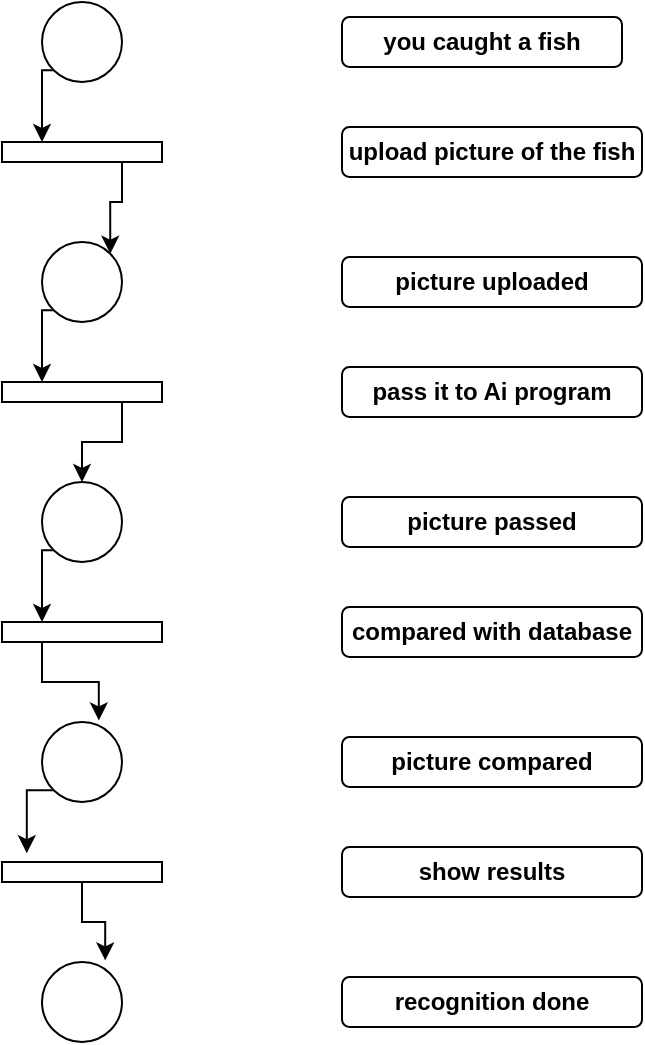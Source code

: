 <mxfile version="14.4.9" type="github">
  <diagram id="Kvs5fgtRap4jAYM1YzB1" name="Page-1">
    <mxGraphModel dx="1221" dy="615" grid="1" gridSize="10" guides="1" tooltips="1" connect="1" arrows="1" fold="1" page="1" pageScale="1" pageWidth="850" pageHeight="1100" math="0" shadow="0">
      <root>
        <mxCell id="0" />
        <mxCell id="1" parent="0" />
        <mxCell id="VJkpmKAjvym6Ih0CXjcH-12" style="edgeStyle=orthogonalEdgeStyle;rounded=0;orthogonalLoop=1;jettySize=auto;html=1;exitX=0;exitY=1;exitDx=0;exitDy=0;entryX=0.25;entryY=0;entryDx=0;entryDy=0;" edge="1" parent="1" source="VJkpmKAjvym6Ih0CXjcH-1" target="VJkpmKAjvym6Ih0CXjcH-11">
          <mxGeometry relative="1" as="geometry" />
        </mxCell>
        <mxCell id="VJkpmKAjvym6Ih0CXjcH-1" value="" style="ellipse;whiteSpace=wrap;html=1;" vertex="1" parent="1">
          <mxGeometry x="400" y="160" width="40" height="40" as="geometry" />
        </mxCell>
        <mxCell id="VJkpmKAjvym6Ih0CXjcH-8" style="edgeStyle=orthogonalEdgeStyle;rounded=0;orthogonalLoop=1;jettySize=auto;html=1;exitX=0.75;exitY=1;exitDx=0;exitDy=0;entryX=1;entryY=0;entryDx=0;entryDy=0;" edge="1" parent="1" source="VJkpmKAjvym6Ih0CXjcH-4" target="VJkpmKAjvym6Ih0CXjcH-1">
          <mxGeometry relative="1" as="geometry" />
        </mxCell>
        <mxCell id="VJkpmKAjvym6Ih0CXjcH-4" value="" style="whiteSpace=wrap;html=1;" vertex="1" parent="1">
          <mxGeometry x="380" y="110" width="80" height="10" as="geometry" />
        </mxCell>
        <mxCell id="VJkpmKAjvym6Ih0CXjcH-9" style="edgeStyle=orthogonalEdgeStyle;rounded=0;orthogonalLoop=1;jettySize=auto;html=1;exitX=0;exitY=1;exitDx=0;exitDy=0;entryX=0.25;entryY=0;entryDx=0;entryDy=0;" edge="1" parent="1" source="VJkpmKAjvym6Ih0CXjcH-5" target="VJkpmKAjvym6Ih0CXjcH-4">
          <mxGeometry relative="1" as="geometry" />
        </mxCell>
        <mxCell id="VJkpmKAjvym6Ih0CXjcH-5" value="" style="ellipse;whiteSpace=wrap;html=1;" vertex="1" parent="1">
          <mxGeometry x="400" y="40" width="40" height="40" as="geometry" />
        </mxCell>
        <mxCell id="VJkpmKAjvym6Ih0CXjcH-17" style="edgeStyle=orthogonalEdgeStyle;rounded=0;orthogonalLoop=1;jettySize=auto;html=1;exitX=0;exitY=1;exitDx=0;exitDy=0;entryX=0.25;entryY=0;entryDx=0;entryDy=0;" edge="1" parent="1" source="VJkpmKAjvym6Ih0CXjcH-7" target="VJkpmKAjvym6Ih0CXjcH-14">
          <mxGeometry relative="1" as="geometry" />
        </mxCell>
        <mxCell id="VJkpmKAjvym6Ih0CXjcH-7" value="" style="ellipse;whiteSpace=wrap;html=1;" vertex="1" parent="1">
          <mxGeometry x="400" y="280" width="40" height="40" as="geometry" />
        </mxCell>
        <mxCell id="VJkpmKAjvym6Ih0CXjcH-13" style="edgeStyle=orthogonalEdgeStyle;rounded=0;orthogonalLoop=1;jettySize=auto;html=1;exitX=0.75;exitY=1;exitDx=0;exitDy=0;entryX=0.5;entryY=0;entryDx=0;entryDy=0;" edge="1" parent="1" source="VJkpmKAjvym6Ih0CXjcH-11" target="VJkpmKAjvym6Ih0CXjcH-7">
          <mxGeometry relative="1" as="geometry" />
        </mxCell>
        <mxCell id="VJkpmKAjvym6Ih0CXjcH-11" value="" style="whiteSpace=wrap;html=1;" vertex="1" parent="1">
          <mxGeometry x="380" y="230" width="80" height="10" as="geometry" />
        </mxCell>
        <mxCell id="VJkpmKAjvym6Ih0CXjcH-19" style="edgeStyle=orthogonalEdgeStyle;rounded=0;orthogonalLoop=1;jettySize=auto;html=1;exitX=0.25;exitY=1;exitDx=0;exitDy=0;entryX=0.71;entryY=-0.02;entryDx=0;entryDy=0;entryPerimeter=0;" edge="1" parent="1" source="VJkpmKAjvym6Ih0CXjcH-14" target="VJkpmKAjvym6Ih0CXjcH-18">
          <mxGeometry relative="1" as="geometry" />
        </mxCell>
        <mxCell id="VJkpmKAjvym6Ih0CXjcH-14" value="" style="whiteSpace=wrap;html=1;" vertex="1" parent="1">
          <mxGeometry x="380" y="350" width="80" height="10" as="geometry" />
        </mxCell>
        <mxCell id="VJkpmKAjvym6Ih0CXjcH-22" style="edgeStyle=orthogonalEdgeStyle;rounded=0;orthogonalLoop=1;jettySize=auto;html=1;exitX=0;exitY=1;exitDx=0;exitDy=0;entryX=0.155;entryY=-0.44;entryDx=0;entryDy=0;entryPerimeter=0;" edge="1" parent="1" source="VJkpmKAjvym6Ih0CXjcH-18" target="VJkpmKAjvym6Ih0CXjcH-21">
          <mxGeometry relative="1" as="geometry" />
        </mxCell>
        <mxCell id="VJkpmKAjvym6Ih0CXjcH-18" value="" style="ellipse;whiteSpace=wrap;html=1;" vertex="1" parent="1">
          <mxGeometry x="400" y="400" width="40" height="40" as="geometry" />
        </mxCell>
        <mxCell id="VJkpmKAjvym6Ih0CXjcH-24" style="edgeStyle=orthogonalEdgeStyle;rounded=0;orthogonalLoop=1;jettySize=auto;html=1;exitX=0.5;exitY=1;exitDx=0;exitDy=0;entryX=0.79;entryY=-0.02;entryDx=0;entryDy=0;entryPerimeter=0;" edge="1" parent="1" source="VJkpmKAjvym6Ih0CXjcH-21" target="VJkpmKAjvym6Ih0CXjcH-23">
          <mxGeometry relative="1" as="geometry" />
        </mxCell>
        <mxCell id="VJkpmKAjvym6Ih0CXjcH-21" value="" style="whiteSpace=wrap;html=1;" vertex="1" parent="1">
          <mxGeometry x="380" y="470" width="80" height="10" as="geometry" />
        </mxCell>
        <mxCell id="VJkpmKAjvym6Ih0CXjcH-23" value="" style="ellipse;whiteSpace=wrap;html=1;" vertex="1" parent="1">
          <mxGeometry x="400" y="520" width="40" height="40" as="geometry" />
        </mxCell>
        <mxCell id="VJkpmKAjvym6Ih0CXjcH-25" value="&lt;b&gt;you caught a fish&lt;/b&gt;" style="rounded=1;whiteSpace=wrap;html=1;" vertex="1" parent="1">
          <mxGeometry x="550" y="47.5" width="140" height="25" as="geometry" />
        </mxCell>
        <mxCell id="VJkpmKAjvym6Ih0CXjcH-26" value="&lt;b&gt;upload picture of the fish&lt;/b&gt;" style="rounded=1;whiteSpace=wrap;html=1;" vertex="1" parent="1">
          <mxGeometry x="550" y="102.5" width="150" height="25" as="geometry" />
        </mxCell>
        <mxCell id="VJkpmKAjvym6Ih0CXjcH-27" value="&lt;b&gt;picture uploaded&lt;/b&gt;" style="rounded=1;whiteSpace=wrap;html=1;" vertex="1" parent="1">
          <mxGeometry x="550" y="167.5" width="150" height="25" as="geometry" />
        </mxCell>
        <mxCell id="VJkpmKAjvym6Ih0CXjcH-28" value="&lt;b&gt;pass it to Ai program&lt;/b&gt;" style="rounded=1;whiteSpace=wrap;html=1;" vertex="1" parent="1">
          <mxGeometry x="550" y="222.5" width="150" height="25" as="geometry" />
        </mxCell>
        <mxCell id="VJkpmKAjvym6Ih0CXjcH-29" value="&lt;b&gt;picture passed&lt;/b&gt;" style="rounded=1;whiteSpace=wrap;html=1;" vertex="1" parent="1">
          <mxGeometry x="550" y="287.5" width="150" height="25" as="geometry" />
        </mxCell>
        <mxCell id="VJkpmKAjvym6Ih0CXjcH-30" value="&lt;b&gt;compared with database&lt;/b&gt;" style="rounded=1;whiteSpace=wrap;html=1;" vertex="1" parent="1">
          <mxGeometry x="550" y="342.5" width="150" height="25" as="geometry" />
        </mxCell>
        <mxCell id="VJkpmKAjvym6Ih0CXjcH-31" value="&lt;b&gt;picture compared&lt;/b&gt;" style="rounded=1;whiteSpace=wrap;html=1;" vertex="1" parent="1">
          <mxGeometry x="550" y="407.5" width="150" height="25" as="geometry" />
        </mxCell>
        <mxCell id="VJkpmKAjvym6Ih0CXjcH-32" value="&lt;b&gt;show results&lt;/b&gt;" style="rounded=1;whiteSpace=wrap;html=1;" vertex="1" parent="1">
          <mxGeometry x="550" y="462.5" width="150" height="25" as="geometry" />
        </mxCell>
        <mxCell id="VJkpmKAjvym6Ih0CXjcH-34" value="&lt;b&gt;recognition done&lt;/b&gt;" style="rounded=1;whiteSpace=wrap;html=1;" vertex="1" parent="1">
          <mxGeometry x="550" y="527.5" width="150" height="25" as="geometry" />
        </mxCell>
      </root>
    </mxGraphModel>
  </diagram>
</mxfile>
